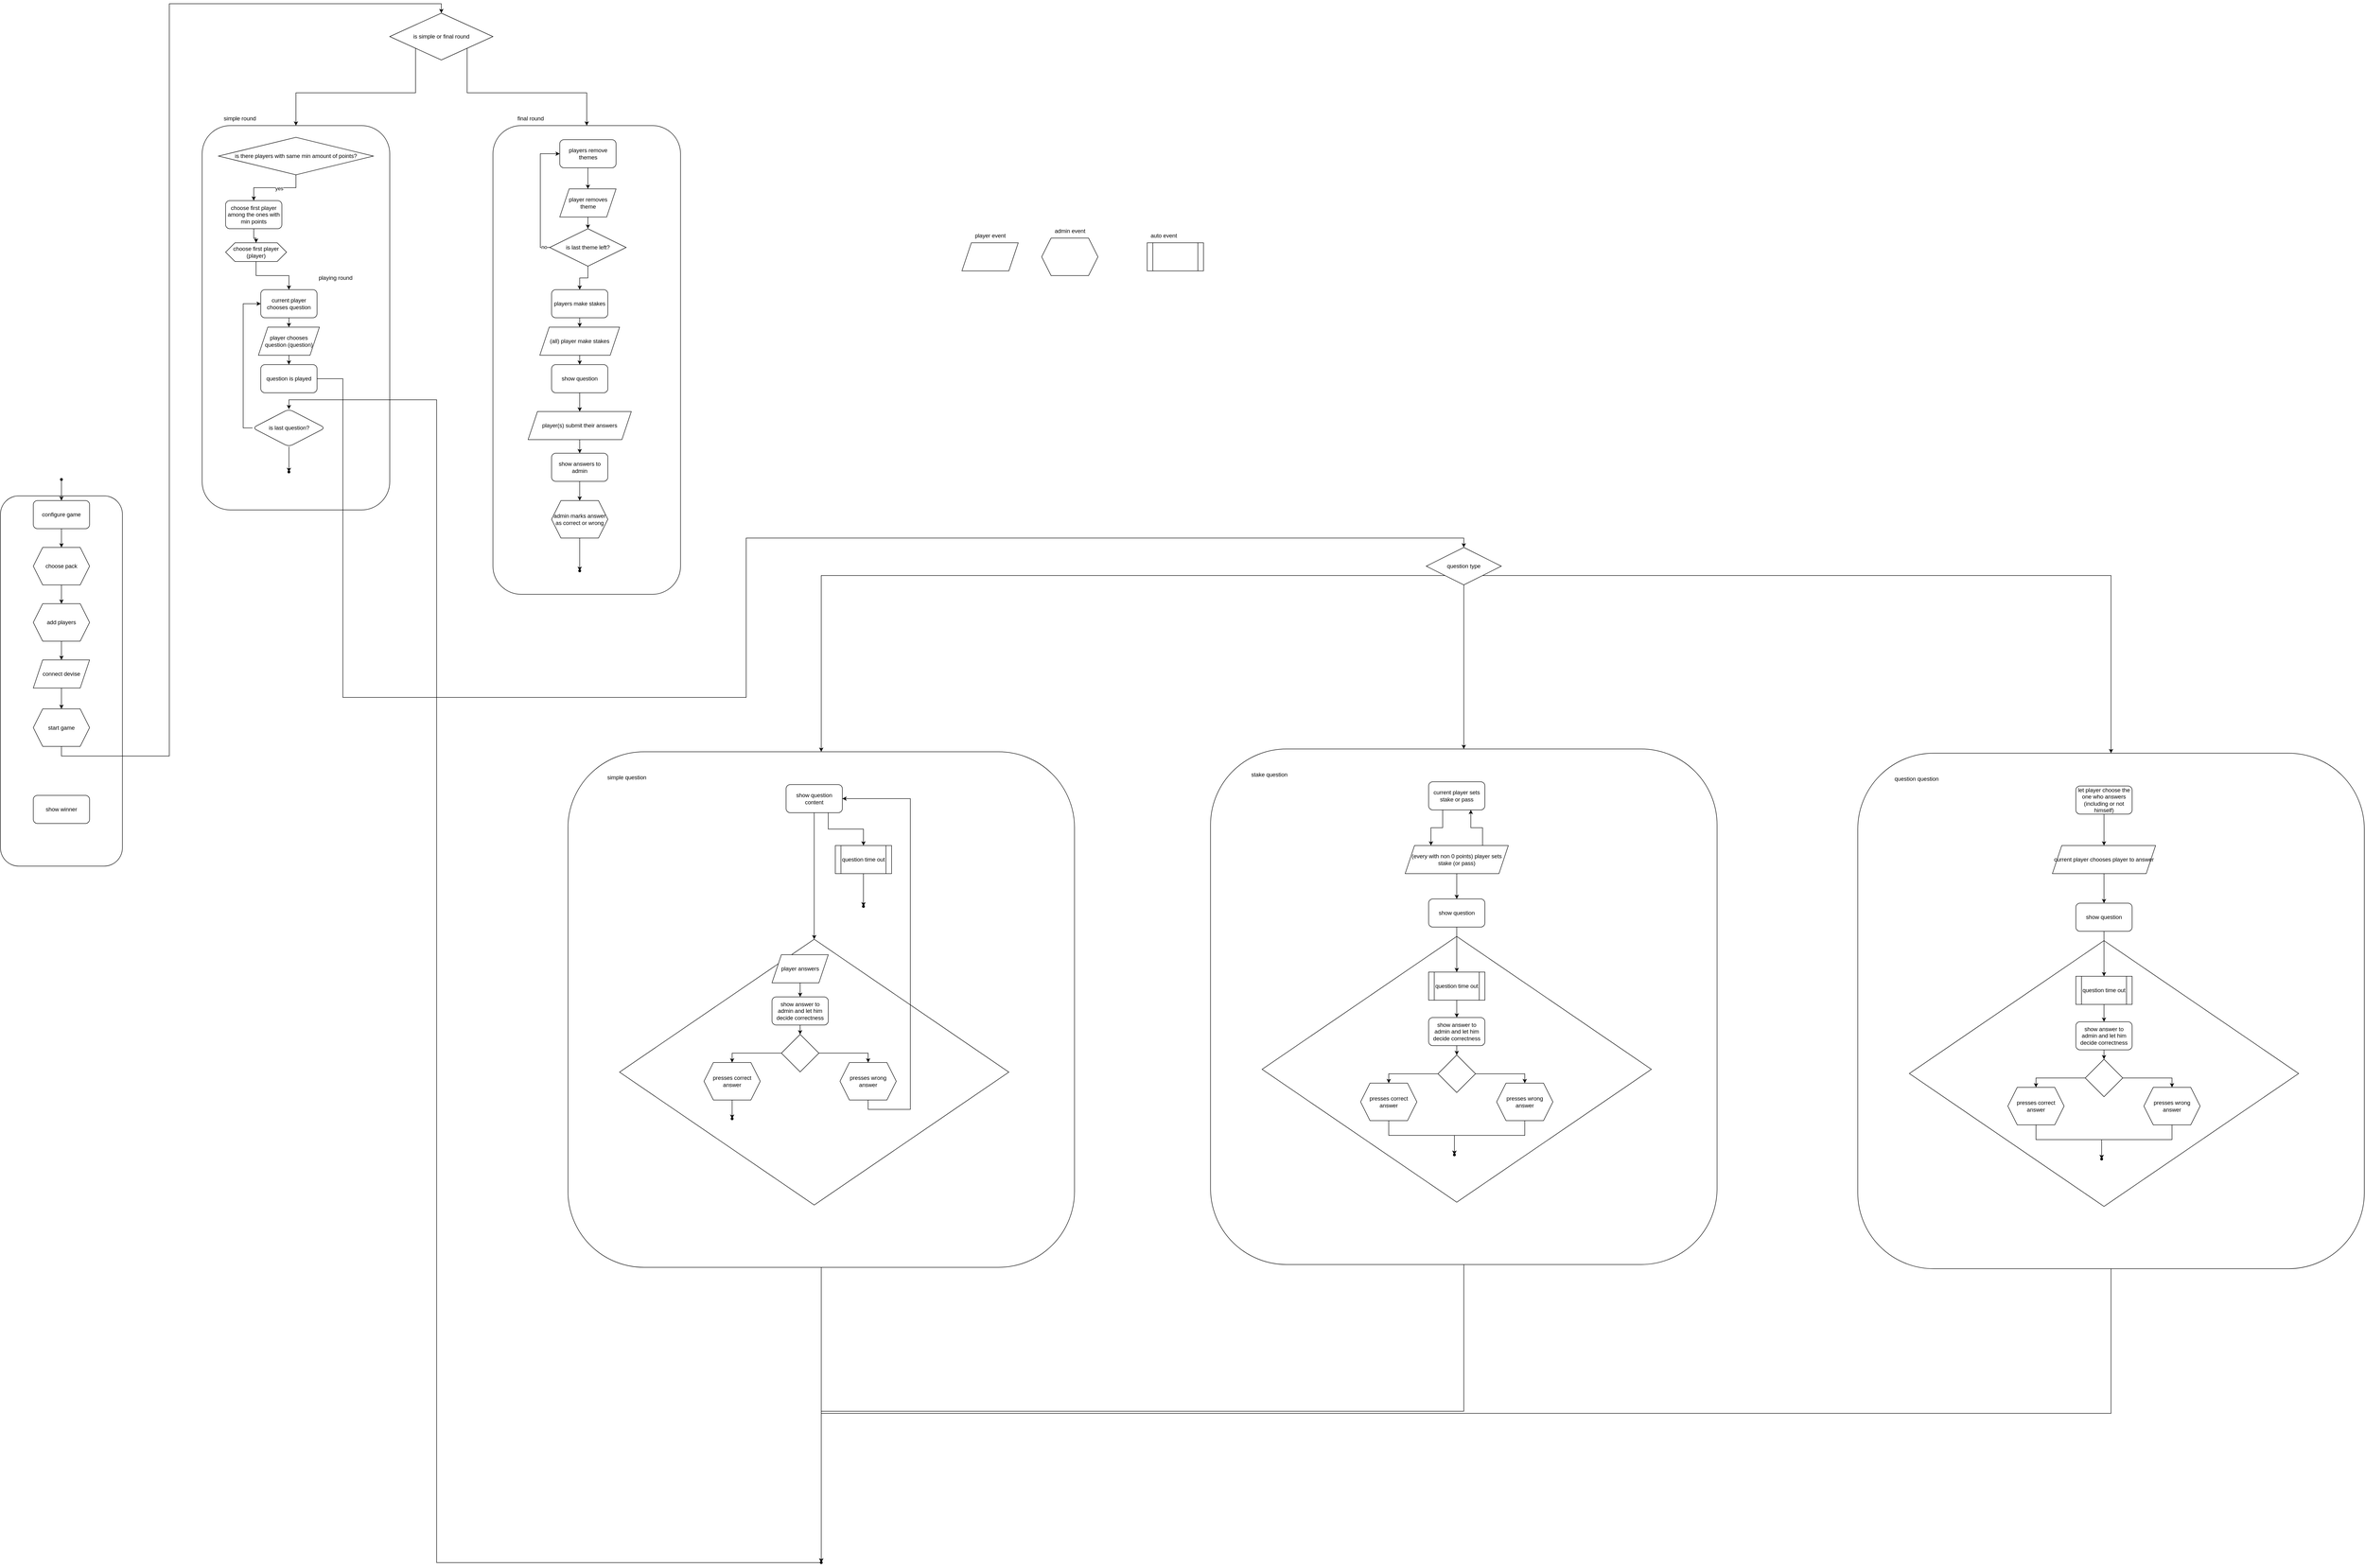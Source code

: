 <mxfile version="24.7.1" type="device">
  <diagram name="Page-1" id="ab8d-WiU6eru4OoNTAOd">
    <mxGraphModel dx="7257" dy="5254" grid="1" gridSize="10" guides="1" tooltips="1" connect="1" arrows="1" fold="1" page="1" pageScale="1" pageWidth="827" pageHeight="1169" math="0" shadow="0">
      <root>
        <mxCell id="0" />
        <mxCell id="1" parent="0" />
        <mxCell id="eBi0IiiwcB5EqKBCC25g-3" value="" style="rounded=1;whiteSpace=wrap;html=1;" parent="1" vertex="1">
          <mxGeometry x="110" y="-700" width="400" height="820" as="geometry" />
        </mxCell>
        <mxCell id="48MLGOUjKtrmcHyPgKex-157" value="" style="edgeStyle=orthogonalEdgeStyle;rounded=0;orthogonalLoop=1;jettySize=auto;html=1;" edge="1" parent="1" source="eBi0IiiwcB5EqKBCC25g-1" target="eBi0IiiwcB5EqKBCC25g-52">
          <mxGeometry relative="1" as="geometry" />
        </mxCell>
        <mxCell id="eBi0IiiwcB5EqKBCC25g-1" value="choose first player among the ones with min points" style="rounded=1;whiteSpace=wrap;html=1;" parent="1" vertex="1">
          <mxGeometry x="160" y="-540" width="120" height="60" as="geometry" />
        </mxCell>
        <mxCell id="48MLGOUjKtrmcHyPgKex-129" style="edgeStyle=orthogonalEdgeStyle;rounded=0;orthogonalLoop=1;jettySize=auto;html=1;exitX=0.5;exitY=1;exitDx=0;exitDy=0;entryX=0.5;entryY=0;entryDx=0;entryDy=0;" edge="1" parent="1" source="eBi0IiiwcB5EqKBCC25g-5" target="eBi0IiiwcB5EqKBCC25g-54">
          <mxGeometry relative="1" as="geometry" />
        </mxCell>
        <mxCell id="eBi0IiiwcB5EqKBCC25g-5" value="current player chooses question" style="whiteSpace=wrap;html=1;rounded=1;" parent="1" vertex="1">
          <mxGeometry x="235" y="-350" width="120" height="60" as="geometry" />
        </mxCell>
        <mxCell id="eBi0IiiwcB5EqKBCC25g-7" value="playing round" style="text;html=1;align=center;verticalAlign=middle;resizable=0;points=[];autosize=1;strokeColor=none;fillColor=none;" parent="1" vertex="1">
          <mxGeometry x="344" y="-390" width="100" height="30" as="geometry" />
        </mxCell>
        <mxCell id="48MLGOUjKtrmcHyPgKex-131" style="edgeStyle=orthogonalEdgeStyle;rounded=0;orthogonalLoop=1;jettySize=auto;html=1;exitX=1;exitY=0.5;exitDx=0;exitDy=0;entryX=0.5;entryY=0;entryDx=0;entryDy=0;" edge="1" parent="1" source="eBi0IiiwcB5EqKBCC25g-8" target="48MLGOUjKtrmcHyPgKex-128">
          <mxGeometry relative="1" as="geometry">
            <Array as="points">
              <mxPoint x="410" y="-160" />
              <mxPoint x="410" y="520" />
              <mxPoint x="1270" y="520" />
              <mxPoint x="1270" y="180" />
              <mxPoint x="2800" y="180" />
            </Array>
          </mxGeometry>
        </mxCell>
        <mxCell id="eBi0IiiwcB5EqKBCC25g-8" value="question is played" style="whiteSpace=wrap;html=1;rounded=1;" parent="1" vertex="1">
          <mxGeometry x="235" y="-190" width="120" height="60" as="geometry" />
        </mxCell>
        <mxCell id="eBi0IiiwcB5EqKBCC25g-21" style="edgeStyle=orthogonalEdgeStyle;rounded=0;orthogonalLoop=1;jettySize=auto;html=1;exitX=0;exitY=0.5;exitDx=0;exitDy=0;entryX=0;entryY=0.5;entryDx=0;entryDy=0;" parent="1" source="eBi0IiiwcB5EqKBCC25g-17" target="eBi0IiiwcB5EqKBCC25g-5" edge="1">
          <mxGeometry relative="1" as="geometry" />
        </mxCell>
        <mxCell id="eBi0IiiwcB5EqKBCC25g-23" value="" style="edgeStyle=orthogonalEdgeStyle;rounded=0;orthogonalLoop=1;jettySize=auto;html=1;" parent="1" source="eBi0IiiwcB5EqKBCC25g-17" target="eBi0IiiwcB5EqKBCC25g-22" edge="1">
          <mxGeometry relative="1" as="geometry" />
        </mxCell>
        <mxCell id="eBi0IiiwcB5EqKBCC25g-17" value="is last question?" style="rhombus;whiteSpace=wrap;html=1;rounded=1;" parent="1" vertex="1">
          <mxGeometry x="217.5" y="-95" width="155" height="80" as="geometry" />
        </mxCell>
        <mxCell id="eBi0IiiwcB5EqKBCC25g-22" value="" style="shape=waypoint;sketch=0;size=6;pointerEvents=1;points=[];fillColor=default;resizable=0;rotatable=0;perimeter=centerPerimeter;snapToPoint=1;rounded=1;" parent="1" vertex="1">
          <mxGeometry x="285" y="29" width="20" height="20" as="geometry" />
        </mxCell>
        <mxCell id="eBi0IiiwcB5EqKBCC25g-48" value="" style="shape=parallelogram;perimeter=parallelogramPerimeter;whiteSpace=wrap;html=1;fixedSize=1;" parent="1" vertex="1">
          <mxGeometry x="1730" y="-450" width="120" height="60" as="geometry" />
        </mxCell>
        <mxCell id="eBi0IiiwcB5EqKBCC25g-49" value="" style="shape=hexagon;perimeter=hexagonPerimeter2;whiteSpace=wrap;html=1;fixedSize=1;" parent="1" vertex="1">
          <mxGeometry x="1900" y="-460" width="120" height="80" as="geometry" />
        </mxCell>
        <mxCell id="eBi0IiiwcB5EqKBCC25g-50" value="player event" style="text;html=1;align=center;verticalAlign=middle;resizable=0;points=[];autosize=1;strokeColor=none;fillColor=none;" parent="1" vertex="1">
          <mxGeometry x="1745" y="-480" width="90" height="30" as="geometry" />
        </mxCell>
        <mxCell id="eBi0IiiwcB5EqKBCC25g-51" value="admin event" style="text;html=1;align=center;verticalAlign=middle;resizable=0;points=[];autosize=1;strokeColor=none;fillColor=none;" parent="1" vertex="1">
          <mxGeometry x="1915" y="-490" width="90" height="30" as="geometry" />
        </mxCell>
        <mxCell id="48MLGOUjKtrmcHyPgKex-158" value="" style="edgeStyle=orthogonalEdgeStyle;rounded=0;orthogonalLoop=1;jettySize=auto;html=1;entryX=0.5;entryY=0;entryDx=0;entryDy=0;" edge="1" parent="1" source="eBi0IiiwcB5EqKBCC25g-52" target="eBi0IiiwcB5EqKBCC25g-5">
          <mxGeometry relative="1" as="geometry" />
        </mxCell>
        <mxCell id="eBi0IiiwcB5EqKBCC25g-52" value="choose first player (player)" style="shape=hexagon;perimeter=hexagonPerimeter2;whiteSpace=wrap;html=1;fixedSize=1;" parent="1" vertex="1">
          <mxGeometry x="160" y="-450" width="130" height="40" as="geometry" />
        </mxCell>
        <mxCell id="48MLGOUjKtrmcHyPgKex-130" style="edgeStyle=orthogonalEdgeStyle;rounded=0;orthogonalLoop=1;jettySize=auto;html=1;exitX=0.5;exitY=1;exitDx=0;exitDy=0;entryX=0.5;entryY=0;entryDx=0;entryDy=0;" edge="1" parent="1" source="eBi0IiiwcB5EqKBCC25g-54" target="eBi0IiiwcB5EqKBCC25g-8">
          <mxGeometry relative="1" as="geometry" />
        </mxCell>
        <mxCell id="eBi0IiiwcB5EqKBCC25g-54" value="player chooses question (question)" style="shape=parallelogram;perimeter=parallelogramPerimeter;whiteSpace=wrap;html=1;fixedSize=1;" parent="1" vertex="1">
          <mxGeometry x="230" y="-270" width="130" height="60" as="geometry" />
        </mxCell>
        <mxCell id="48MLGOUjKtrmcHyPgKex-136" value="" style="edgeStyle=orthogonalEdgeStyle;rounded=0;orthogonalLoop=1;jettySize=auto;html=1;" edge="1" parent="1" source="48MLGOUjKtrmcHyPgKex-10" target="48MLGOUjKtrmcHyPgKex-135">
          <mxGeometry relative="1" as="geometry" />
        </mxCell>
        <mxCell id="48MLGOUjKtrmcHyPgKex-10" value="" style="rounded=1;whiteSpace=wrap;html=1;" vertex="1" parent="1">
          <mxGeometry x="890" y="636" width="1080" height="1100" as="geometry" />
        </mxCell>
        <mxCell id="48MLGOUjKtrmcHyPgKex-11" value="simple question" style="text;html=1;align=center;verticalAlign=middle;resizable=0;points=[];autosize=1;strokeColor=none;fillColor=none;" vertex="1" parent="1">
          <mxGeometry x="960" y="676" width="110" height="30" as="geometry" />
        </mxCell>
        <mxCell id="48MLGOUjKtrmcHyPgKex-16" value="" style="edgeStyle=orthogonalEdgeStyle;rounded=0;orthogonalLoop=1;jettySize=auto;html=1;" edge="1" parent="1" source="48MLGOUjKtrmcHyPgKex-17" target="48MLGOUjKtrmcHyPgKex-21">
          <mxGeometry relative="1" as="geometry" />
        </mxCell>
        <mxCell id="48MLGOUjKtrmcHyPgKex-37" style="edgeStyle=orthogonalEdgeStyle;rounded=0;orthogonalLoop=1;jettySize=auto;html=1;exitX=0.75;exitY=1;exitDx=0;exitDy=0;entryX=0.5;entryY=0;entryDx=0;entryDy=0;" edge="1" parent="1" source="48MLGOUjKtrmcHyPgKex-17" target="48MLGOUjKtrmcHyPgKex-36">
          <mxGeometry relative="1" as="geometry" />
        </mxCell>
        <mxCell id="48MLGOUjKtrmcHyPgKex-17" value="show question content" style="rounded=1;whiteSpace=wrap;html=1;" vertex="1" parent="1">
          <mxGeometry x="1355" y="706" width="120" height="60" as="geometry" />
        </mxCell>
        <mxCell id="48MLGOUjKtrmcHyPgKex-21" value="" style="rhombus;whiteSpace=wrap;html=1;" vertex="1" parent="1">
          <mxGeometry x="1000" y="1036" width="830" height="567" as="geometry" />
        </mxCell>
        <mxCell id="48MLGOUjKtrmcHyPgKex-22" value="" style="edgeStyle=orthogonalEdgeStyle;rounded=0;orthogonalLoop=1;jettySize=auto;html=1;" edge="1" parent="1" source="48MLGOUjKtrmcHyPgKex-23" target="48MLGOUjKtrmcHyPgKex-25">
          <mxGeometry relative="1" as="geometry" />
        </mxCell>
        <mxCell id="48MLGOUjKtrmcHyPgKex-23" value="player answers" style="shape=parallelogram;perimeter=parallelogramPerimeter;whiteSpace=wrap;html=1;fixedSize=1;" vertex="1" parent="1">
          <mxGeometry x="1325" y="1069" width="120" height="60" as="geometry" />
        </mxCell>
        <mxCell id="48MLGOUjKtrmcHyPgKex-24" style="edgeStyle=orthogonalEdgeStyle;rounded=0;orthogonalLoop=1;jettySize=auto;html=1;exitX=0.5;exitY=1;exitDx=0;exitDy=0;entryX=0.5;entryY=0;entryDx=0;entryDy=0;" edge="1" parent="1" source="48MLGOUjKtrmcHyPgKex-25" target="48MLGOUjKtrmcHyPgKex-30">
          <mxGeometry relative="1" as="geometry" />
        </mxCell>
        <mxCell id="48MLGOUjKtrmcHyPgKex-25" value="show answer to admin and let him decide correctness" style="rounded=1;whiteSpace=wrap;html=1;" vertex="1" parent="1">
          <mxGeometry x="1325" y="1159" width="120" height="60" as="geometry" />
        </mxCell>
        <mxCell id="48MLGOUjKtrmcHyPgKex-26" value="" style="edgeStyle=orthogonalEdgeStyle;rounded=0;orthogonalLoop=1;jettySize=auto;html=1;" edge="1" parent="1" source="48MLGOUjKtrmcHyPgKex-27" target="48MLGOUjKtrmcHyPgKex-33">
          <mxGeometry relative="1" as="geometry" />
        </mxCell>
        <mxCell id="48MLGOUjKtrmcHyPgKex-27" value="presses correct answer" style="shape=hexagon;perimeter=hexagonPerimeter2;whiteSpace=wrap;html=1;fixedSize=1;" vertex="1" parent="1">
          <mxGeometry x="1180" y="1299" width="120" height="80" as="geometry" />
        </mxCell>
        <mxCell id="48MLGOUjKtrmcHyPgKex-28" style="edgeStyle=orthogonalEdgeStyle;rounded=0;orthogonalLoop=1;jettySize=auto;html=1;exitX=0;exitY=0.5;exitDx=0;exitDy=0;entryX=0.5;entryY=0;entryDx=0;entryDy=0;" edge="1" parent="1" source="48MLGOUjKtrmcHyPgKex-30" target="48MLGOUjKtrmcHyPgKex-27">
          <mxGeometry relative="1" as="geometry" />
        </mxCell>
        <mxCell id="48MLGOUjKtrmcHyPgKex-29" style="edgeStyle=orthogonalEdgeStyle;rounded=0;orthogonalLoop=1;jettySize=auto;html=1;exitX=1;exitY=0.5;exitDx=0;exitDy=0;entryX=0.5;entryY=0;entryDx=0;entryDy=0;" edge="1" parent="1" source="48MLGOUjKtrmcHyPgKex-30" target="48MLGOUjKtrmcHyPgKex-32">
          <mxGeometry relative="1" as="geometry" />
        </mxCell>
        <mxCell id="48MLGOUjKtrmcHyPgKex-30" value="" style="rhombus;whiteSpace=wrap;html=1;" vertex="1" parent="1">
          <mxGeometry x="1345" y="1239" width="80" height="80" as="geometry" />
        </mxCell>
        <mxCell id="48MLGOUjKtrmcHyPgKex-31" style="edgeStyle=orthogonalEdgeStyle;rounded=0;orthogonalLoop=1;jettySize=auto;html=1;exitX=0.5;exitY=1;exitDx=0;exitDy=0;entryX=1;entryY=0.5;entryDx=0;entryDy=0;" edge="1" parent="1" source="48MLGOUjKtrmcHyPgKex-32" target="48MLGOUjKtrmcHyPgKex-17">
          <mxGeometry relative="1" as="geometry">
            <Array as="points">
              <mxPoint x="1530" y="1399" />
              <mxPoint x="1620" y="1399" />
              <mxPoint x="1620" y="736" />
            </Array>
          </mxGeometry>
        </mxCell>
        <mxCell id="48MLGOUjKtrmcHyPgKex-32" value="presses wrong answer" style="shape=hexagon;perimeter=hexagonPerimeter2;whiteSpace=wrap;html=1;fixedSize=1;" vertex="1" parent="1">
          <mxGeometry x="1470" y="1299" width="120" height="80" as="geometry" />
        </mxCell>
        <mxCell id="48MLGOUjKtrmcHyPgKex-33" value="" style="shape=waypoint;sketch=0;size=6;pointerEvents=1;points=[];fillColor=default;resizable=0;rotatable=0;perimeter=centerPerimeter;snapToPoint=1;" vertex="1" parent="1">
          <mxGeometry x="1230" y="1409" width="20" height="20" as="geometry" />
        </mxCell>
        <mxCell id="48MLGOUjKtrmcHyPgKex-34" value="" style="shape=process;whiteSpace=wrap;html=1;backgroundOutline=1;" vertex="1" parent="1">
          <mxGeometry x="2125" y="-450" width="120" height="60" as="geometry" />
        </mxCell>
        <mxCell id="48MLGOUjKtrmcHyPgKex-35" value="auto event" style="text;html=1;align=center;verticalAlign=middle;resizable=0;points=[];autosize=1;strokeColor=none;fillColor=none;" vertex="1" parent="1">
          <mxGeometry x="2120" y="-480" width="80" height="30" as="geometry" />
        </mxCell>
        <mxCell id="48MLGOUjKtrmcHyPgKex-41" value="" style="edgeStyle=orthogonalEdgeStyle;rounded=0;orthogonalLoop=1;jettySize=auto;html=1;" edge="1" parent="1" source="48MLGOUjKtrmcHyPgKex-36" target="48MLGOUjKtrmcHyPgKex-40">
          <mxGeometry relative="1" as="geometry" />
        </mxCell>
        <mxCell id="48MLGOUjKtrmcHyPgKex-36" value="question time out" style="shape=process;whiteSpace=wrap;html=1;backgroundOutline=1;" vertex="1" parent="1">
          <mxGeometry x="1460" y="836" width="120" height="60" as="geometry" />
        </mxCell>
        <mxCell id="48MLGOUjKtrmcHyPgKex-40" value="" style="shape=waypoint;sketch=0;size=6;pointerEvents=1;points=[];fillColor=default;resizable=0;rotatable=0;perimeter=centerPerimeter;snapToPoint=1;" vertex="1" parent="1">
          <mxGeometry x="1510" y="956" width="20" height="20" as="geometry" />
        </mxCell>
        <mxCell id="48MLGOUjKtrmcHyPgKex-137" style="edgeStyle=orthogonalEdgeStyle;rounded=0;orthogonalLoop=1;jettySize=auto;html=1;exitX=0.5;exitY=1;exitDx=0;exitDy=0;" edge="1" parent="1" source="48MLGOUjKtrmcHyPgKex-42" target="48MLGOUjKtrmcHyPgKex-135">
          <mxGeometry relative="1" as="geometry" />
        </mxCell>
        <mxCell id="48MLGOUjKtrmcHyPgKex-42" value="" style="rounded=1;whiteSpace=wrap;html=1;" vertex="1" parent="1">
          <mxGeometry x="2260" y="630" width="1080" height="1100" as="geometry" />
        </mxCell>
        <mxCell id="48MLGOUjKtrmcHyPgKex-43" value="stake question" style="text;html=1;align=center;verticalAlign=middle;resizable=0;points=[];autosize=1;strokeColor=none;fillColor=none;" vertex="1" parent="1">
          <mxGeometry x="2335" y="670" width="100" height="30" as="geometry" />
        </mxCell>
        <mxCell id="48MLGOUjKtrmcHyPgKex-124" style="edgeStyle=orthogonalEdgeStyle;rounded=0;orthogonalLoop=1;jettySize=auto;html=1;exitX=0.25;exitY=1;exitDx=0;exitDy=0;entryX=0.25;entryY=0;entryDx=0;entryDy=0;" edge="1" parent="1" source="48MLGOUjKtrmcHyPgKex-46" target="48MLGOUjKtrmcHyPgKex-63">
          <mxGeometry relative="1" as="geometry" />
        </mxCell>
        <mxCell id="48MLGOUjKtrmcHyPgKex-46" value="current player sets stake or pass" style="rounded=1;whiteSpace=wrap;html=1;" vertex="1" parent="1">
          <mxGeometry x="2725" y="700" width="120" height="60" as="geometry" />
        </mxCell>
        <mxCell id="48MLGOUjKtrmcHyPgKex-47" value="" style="rhombus;whiteSpace=wrap;html=1;" vertex="1" parent="1">
          <mxGeometry x="2370" y="1030" width="830" height="567" as="geometry" />
        </mxCell>
        <mxCell id="48MLGOUjKtrmcHyPgKex-48" value="" style="edgeStyle=orthogonalEdgeStyle;rounded=0;orthogonalLoop=1;jettySize=auto;html=1;exitX=0.5;exitY=1;exitDx=0;exitDy=0;" edge="1" parent="1" source="48MLGOUjKtrmcHyPgKex-67" target="48MLGOUjKtrmcHyPgKex-51">
          <mxGeometry relative="1" as="geometry">
            <mxPoint x="2785.0" y="1173" as="sourcePoint" />
          </mxGeometry>
        </mxCell>
        <mxCell id="48MLGOUjKtrmcHyPgKex-50" style="edgeStyle=orthogonalEdgeStyle;rounded=0;orthogonalLoop=1;jettySize=auto;html=1;exitX=0.5;exitY=1;exitDx=0;exitDy=0;entryX=0.5;entryY=0;entryDx=0;entryDy=0;" edge="1" parent="1" source="48MLGOUjKtrmcHyPgKex-51" target="48MLGOUjKtrmcHyPgKex-56">
          <mxGeometry relative="1" as="geometry" />
        </mxCell>
        <mxCell id="48MLGOUjKtrmcHyPgKex-51" value="show answer to admin and let him decide correctness" style="rounded=1;whiteSpace=wrap;html=1;" vertex="1" parent="1">
          <mxGeometry x="2725" y="1203" width="120" height="60" as="geometry" />
        </mxCell>
        <mxCell id="48MLGOUjKtrmcHyPgKex-69" style="edgeStyle=orthogonalEdgeStyle;rounded=0;orthogonalLoop=1;jettySize=auto;html=1;exitX=0.5;exitY=1;exitDx=0;exitDy=0;" edge="1" parent="1" source="48MLGOUjKtrmcHyPgKex-53" target="48MLGOUjKtrmcHyPgKex-59">
          <mxGeometry relative="1" as="geometry" />
        </mxCell>
        <mxCell id="48MLGOUjKtrmcHyPgKex-53" value="presses correct answer" style="shape=hexagon;perimeter=hexagonPerimeter2;whiteSpace=wrap;html=1;fixedSize=1;" vertex="1" parent="1">
          <mxGeometry x="2580" y="1343" width="120" height="80" as="geometry" />
        </mxCell>
        <mxCell id="48MLGOUjKtrmcHyPgKex-54" style="edgeStyle=orthogonalEdgeStyle;rounded=0;orthogonalLoop=1;jettySize=auto;html=1;exitX=0;exitY=0.5;exitDx=0;exitDy=0;entryX=0.5;entryY=0;entryDx=0;entryDy=0;" edge="1" parent="1" source="48MLGOUjKtrmcHyPgKex-56" target="48MLGOUjKtrmcHyPgKex-53">
          <mxGeometry relative="1" as="geometry" />
        </mxCell>
        <mxCell id="48MLGOUjKtrmcHyPgKex-55" style="edgeStyle=orthogonalEdgeStyle;rounded=0;orthogonalLoop=1;jettySize=auto;html=1;exitX=1;exitY=0.5;exitDx=0;exitDy=0;entryX=0.5;entryY=0;entryDx=0;entryDy=0;" edge="1" parent="1" source="48MLGOUjKtrmcHyPgKex-56" target="48MLGOUjKtrmcHyPgKex-58">
          <mxGeometry relative="1" as="geometry" />
        </mxCell>
        <mxCell id="48MLGOUjKtrmcHyPgKex-56" value="" style="rhombus;whiteSpace=wrap;html=1;" vertex="1" parent="1">
          <mxGeometry x="2745" y="1283" width="80" height="80" as="geometry" />
        </mxCell>
        <mxCell id="48MLGOUjKtrmcHyPgKex-58" value="presses wrong answer" style="shape=hexagon;perimeter=hexagonPerimeter2;whiteSpace=wrap;html=1;fixedSize=1;" vertex="1" parent="1">
          <mxGeometry x="2870" y="1343" width="120" height="80" as="geometry" />
        </mxCell>
        <mxCell id="48MLGOUjKtrmcHyPgKex-59" value="" style="shape=waypoint;sketch=0;size=6;pointerEvents=1;points=[];fillColor=default;resizable=0;rotatable=0;perimeter=centerPerimeter;snapToPoint=1;" vertex="1" parent="1">
          <mxGeometry x="2770" y="1486" width="20" height="20" as="geometry" />
        </mxCell>
        <mxCell id="48MLGOUjKtrmcHyPgKex-123" style="edgeStyle=orthogonalEdgeStyle;rounded=0;orthogonalLoop=1;jettySize=auto;html=1;exitX=0.5;exitY=1;exitDx=0;exitDy=0;entryX=0.5;entryY=0;entryDx=0;entryDy=0;" edge="1" parent="1" source="48MLGOUjKtrmcHyPgKex-63" target="48MLGOUjKtrmcHyPgKex-65">
          <mxGeometry relative="1" as="geometry" />
        </mxCell>
        <mxCell id="48MLGOUjKtrmcHyPgKex-125" style="edgeStyle=orthogonalEdgeStyle;rounded=0;orthogonalLoop=1;jettySize=auto;html=1;exitX=0.75;exitY=0;exitDx=0;exitDy=0;entryX=0.75;entryY=1;entryDx=0;entryDy=0;" edge="1" parent="1" source="48MLGOUjKtrmcHyPgKex-63" target="48MLGOUjKtrmcHyPgKex-46">
          <mxGeometry relative="1" as="geometry" />
        </mxCell>
        <mxCell id="48MLGOUjKtrmcHyPgKex-63" value="(every with non 0 points) player sets stake (or pass)" style="shape=parallelogram;perimeter=parallelogramPerimeter;whiteSpace=wrap;html=1;fixedSize=1;" vertex="1" parent="1">
          <mxGeometry x="2675" y="836" width="220" height="60" as="geometry" />
        </mxCell>
        <mxCell id="48MLGOUjKtrmcHyPgKex-68" style="edgeStyle=orthogonalEdgeStyle;rounded=0;orthogonalLoop=1;jettySize=auto;html=1;exitX=0.5;exitY=1;exitDx=0;exitDy=0;entryX=0.5;entryY=0;entryDx=0;entryDy=0;" edge="1" parent="1" source="48MLGOUjKtrmcHyPgKex-65" target="48MLGOUjKtrmcHyPgKex-67">
          <mxGeometry relative="1" as="geometry" />
        </mxCell>
        <mxCell id="48MLGOUjKtrmcHyPgKex-65" value="show question" style="rounded=1;whiteSpace=wrap;html=1;" vertex="1" parent="1">
          <mxGeometry x="2725" y="950" width="120" height="60" as="geometry" />
        </mxCell>
        <mxCell id="48MLGOUjKtrmcHyPgKex-67" value="question time out" style="shape=process;whiteSpace=wrap;html=1;backgroundOutline=1;" vertex="1" parent="1">
          <mxGeometry x="2725" y="1106" width="120" height="60" as="geometry" />
        </mxCell>
        <mxCell id="48MLGOUjKtrmcHyPgKex-70" style="edgeStyle=orthogonalEdgeStyle;rounded=0;orthogonalLoop=1;jettySize=auto;html=1;exitX=0.5;exitY=1;exitDx=0;exitDy=0;entryX=1.013;entryY=0.109;entryDx=0;entryDy=0;entryPerimeter=0;" edge="1" parent="1" source="48MLGOUjKtrmcHyPgKex-58" target="48MLGOUjKtrmcHyPgKex-59">
          <mxGeometry relative="1" as="geometry" />
        </mxCell>
        <mxCell id="48MLGOUjKtrmcHyPgKex-138" style="edgeStyle=orthogonalEdgeStyle;rounded=0;orthogonalLoop=1;jettySize=auto;html=1;exitX=0.5;exitY=1;exitDx=0;exitDy=0;" edge="1" parent="1" source="48MLGOUjKtrmcHyPgKex-97" target="48MLGOUjKtrmcHyPgKex-135">
          <mxGeometry relative="1" as="geometry">
            <mxPoint x="1510" y="2370" as="targetPoint" />
          </mxGeometry>
        </mxCell>
        <mxCell id="48MLGOUjKtrmcHyPgKex-97" value="" style="rounded=1;whiteSpace=wrap;html=1;" vertex="1" parent="1">
          <mxGeometry x="3640" y="639" width="1080" height="1100" as="geometry" />
        </mxCell>
        <mxCell id="48MLGOUjKtrmcHyPgKex-98" value="question question" style="text;html=1;align=center;verticalAlign=middle;resizable=0;points=[];autosize=1;strokeColor=none;fillColor=none;" vertex="1" parent="1">
          <mxGeometry x="3705" y="679" width="120" height="30" as="geometry" />
        </mxCell>
        <mxCell id="48MLGOUjKtrmcHyPgKex-126" value="" style="edgeStyle=orthogonalEdgeStyle;rounded=0;orthogonalLoop=1;jettySize=auto;html=1;" edge="1" parent="1" source="48MLGOUjKtrmcHyPgKex-101" target="48MLGOUjKtrmcHyPgKex-117">
          <mxGeometry relative="1" as="geometry" />
        </mxCell>
        <mxCell id="48MLGOUjKtrmcHyPgKex-101" value="let player choose the one who answers (including or not himself)" style="rounded=1;whiteSpace=wrap;html=1;" vertex="1" parent="1">
          <mxGeometry x="4105" y="709" width="120" height="60" as="geometry" />
        </mxCell>
        <mxCell id="48MLGOUjKtrmcHyPgKex-102" value="" style="rhombus;whiteSpace=wrap;html=1;" vertex="1" parent="1">
          <mxGeometry x="3750" y="1039" width="830" height="567" as="geometry" />
        </mxCell>
        <mxCell id="48MLGOUjKtrmcHyPgKex-103" value="" style="edgeStyle=orthogonalEdgeStyle;rounded=0;orthogonalLoop=1;jettySize=auto;html=1;exitX=0.5;exitY=1;exitDx=0;exitDy=0;" edge="1" parent="1" source="48MLGOUjKtrmcHyPgKex-121" target="48MLGOUjKtrmcHyPgKex-105">
          <mxGeometry relative="1" as="geometry">
            <mxPoint x="4165.0" y="1182" as="sourcePoint" />
          </mxGeometry>
        </mxCell>
        <mxCell id="48MLGOUjKtrmcHyPgKex-104" style="edgeStyle=orthogonalEdgeStyle;rounded=0;orthogonalLoop=1;jettySize=auto;html=1;exitX=0.5;exitY=1;exitDx=0;exitDy=0;entryX=0.5;entryY=0;entryDx=0;entryDy=0;" edge="1" parent="1" source="48MLGOUjKtrmcHyPgKex-105" target="48MLGOUjKtrmcHyPgKex-110">
          <mxGeometry relative="1" as="geometry" />
        </mxCell>
        <mxCell id="48MLGOUjKtrmcHyPgKex-105" value="show answer to admin and let him decide correctness" style="rounded=1;whiteSpace=wrap;html=1;" vertex="1" parent="1">
          <mxGeometry x="4105" y="1212" width="120" height="60" as="geometry" />
        </mxCell>
        <mxCell id="48MLGOUjKtrmcHyPgKex-106" style="edgeStyle=orthogonalEdgeStyle;rounded=0;orthogonalLoop=1;jettySize=auto;html=1;exitX=0.5;exitY=1;exitDx=0;exitDy=0;" edge="1" parent="1" source="48MLGOUjKtrmcHyPgKex-107" target="48MLGOUjKtrmcHyPgKex-112">
          <mxGeometry relative="1" as="geometry" />
        </mxCell>
        <mxCell id="48MLGOUjKtrmcHyPgKex-107" value="presses correct answer" style="shape=hexagon;perimeter=hexagonPerimeter2;whiteSpace=wrap;html=1;fixedSize=1;" vertex="1" parent="1">
          <mxGeometry x="3960" y="1352" width="120" height="80" as="geometry" />
        </mxCell>
        <mxCell id="48MLGOUjKtrmcHyPgKex-108" style="edgeStyle=orthogonalEdgeStyle;rounded=0;orthogonalLoop=1;jettySize=auto;html=1;exitX=0;exitY=0.5;exitDx=0;exitDy=0;entryX=0.5;entryY=0;entryDx=0;entryDy=0;" edge="1" parent="1" source="48MLGOUjKtrmcHyPgKex-110" target="48MLGOUjKtrmcHyPgKex-107">
          <mxGeometry relative="1" as="geometry" />
        </mxCell>
        <mxCell id="48MLGOUjKtrmcHyPgKex-109" style="edgeStyle=orthogonalEdgeStyle;rounded=0;orthogonalLoop=1;jettySize=auto;html=1;exitX=1;exitY=0.5;exitDx=0;exitDy=0;entryX=0.5;entryY=0;entryDx=0;entryDy=0;" edge="1" parent="1" source="48MLGOUjKtrmcHyPgKex-110" target="48MLGOUjKtrmcHyPgKex-111">
          <mxGeometry relative="1" as="geometry" />
        </mxCell>
        <mxCell id="48MLGOUjKtrmcHyPgKex-110" value="" style="rhombus;whiteSpace=wrap;html=1;" vertex="1" parent="1">
          <mxGeometry x="4125" y="1292" width="80" height="80" as="geometry" />
        </mxCell>
        <mxCell id="48MLGOUjKtrmcHyPgKex-111" value="presses wrong answer" style="shape=hexagon;perimeter=hexagonPerimeter2;whiteSpace=wrap;html=1;fixedSize=1;" vertex="1" parent="1">
          <mxGeometry x="4250" y="1352" width="120" height="80" as="geometry" />
        </mxCell>
        <mxCell id="48MLGOUjKtrmcHyPgKex-112" value="" style="shape=waypoint;sketch=0;size=6;pointerEvents=1;points=[];fillColor=default;resizable=0;rotatable=0;perimeter=centerPerimeter;snapToPoint=1;" vertex="1" parent="1">
          <mxGeometry x="4150" y="1495" width="20" height="20" as="geometry" />
        </mxCell>
        <mxCell id="48MLGOUjKtrmcHyPgKex-127" value="" style="edgeStyle=orthogonalEdgeStyle;rounded=0;orthogonalLoop=1;jettySize=auto;html=1;" edge="1" parent="1" source="48MLGOUjKtrmcHyPgKex-117" target="48MLGOUjKtrmcHyPgKex-120">
          <mxGeometry relative="1" as="geometry" />
        </mxCell>
        <mxCell id="48MLGOUjKtrmcHyPgKex-117" value="current player chooses player to answer" style="shape=parallelogram;perimeter=parallelogramPerimeter;whiteSpace=wrap;html=1;fixedSize=1;" vertex="1" parent="1">
          <mxGeometry x="4055" y="836" width="220" height="60" as="geometry" />
        </mxCell>
        <mxCell id="48MLGOUjKtrmcHyPgKex-119" style="edgeStyle=orthogonalEdgeStyle;rounded=0;orthogonalLoop=1;jettySize=auto;html=1;exitX=0.5;exitY=1;exitDx=0;exitDy=0;entryX=0.5;entryY=0;entryDx=0;entryDy=0;" edge="1" parent="1" source="48MLGOUjKtrmcHyPgKex-120" target="48MLGOUjKtrmcHyPgKex-121">
          <mxGeometry relative="1" as="geometry" />
        </mxCell>
        <mxCell id="48MLGOUjKtrmcHyPgKex-120" value="show question" style="rounded=1;whiteSpace=wrap;html=1;" vertex="1" parent="1">
          <mxGeometry x="4105" y="959" width="120" height="60" as="geometry" />
        </mxCell>
        <mxCell id="48MLGOUjKtrmcHyPgKex-121" value="question time out" style="shape=process;whiteSpace=wrap;html=1;backgroundOutline=1;" vertex="1" parent="1">
          <mxGeometry x="4105" y="1115" width="120" height="60" as="geometry" />
        </mxCell>
        <mxCell id="48MLGOUjKtrmcHyPgKex-122" style="edgeStyle=orthogonalEdgeStyle;rounded=0;orthogonalLoop=1;jettySize=auto;html=1;exitX=0.5;exitY=1;exitDx=0;exitDy=0;entryX=1.013;entryY=0.109;entryDx=0;entryDy=0;entryPerimeter=0;" edge="1" parent="1" source="48MLGOUjKtrmcHyPgKex-111" target="48MLGOUjKtrmcHyPgKex-112">
          <mxGeometry relative="1" as="geometry" />
        </mxCell>
        <mxCell id="48MLGOUjKtrmcHyPgKex-132" style="edgeStyle=orthogonalEdgeStyle;rounded=0;orthogonalLoop=1;jettySize=auto;html=1;exitX=0;exitY=1;exitDx=0;exitDy=0;entryX=0.5;entryY=0;entryDx=0;entryDy=0;" edge="1" parent="1" source="48MLGOUjKtrmcHyPgKex-128" target="48MLGOUjKtrmcHyPgKex-10">
          <mxGeometry relative="1" as="geometry" />
        </mxCell>
        <mxCell id="48MLGOUjKtrmcHyPgKex-133" style="edgeStyle=orthogonalEdgeStyle;rounded=0;orthogonalLoop=1;jettySize=auto;html=1;exitX=0.5;exitY=1;exitDx=0;exitDy=0;entryX=0.5;entryY=0;entryDx=0;entryDy=0;" edge="1" parent="1" source="48MLGOUjKtrmcHyPgKex-128" target="48MLGOUjKtrmcHyPgKex-42">
          <mxGeometry relative="1" as="geometry" />
        </mxCell>
        <mxCell id="48MLGOUjKtrmcHyPgKex-134" style="edgeStyle=orthogonalEdgeStyle;rounded=0;orthogonalLoop=1;jettySize=auto;html=1;exitX=1;exitY=1;exitDx=0;exitDy=0;entryX=0.5;entryY=0;entryDx=0;entryDy=0;" edge="1" parent="1" source="48MLGOUjKtrmcHyPgKex-128" target="48MLGOUjKtrmcHyPgKex-97">
          <mxGeometry relative="1" as="geometry" />
        </mxCell>
        <mxCell id="48MLGOUjKtrmcHyPgKex-128" value="question type" style="rhombus;whiteSpace=wrap;html=1;" vertex="1" parent="1">
          <mxGeometry x="2720" y="200" width="160" height="80" as="geometry" />
        </mxCell>
        <mxCell id="48MLGOUjKtrmcHyPgKex-220" value="" style="edgeStyle=orthogonalEdgeStyle;rounded=0;orthogonalLoop=1;jettySize=auto;html=1;entryX=0.5;entryY=0;entryDx=0;entryDy=0;" edge="1" parent="1" source="48MLGOUjKtrmcHyPgKex-135" target="eBi0IiiwcB5EqKBCC25g-17">
          <mxGeometry relative="1" as="geometry">
            <mxPoint x="290" y="1240" as="targetPoint" />
            <Array as="points">
              <mxPoint x="610" y="2366" />
              <mxPoint x="610" y="-115" />
              <mxPoint x="295" y="-115" />
            </Array>
          </mxGeometry>
        </mxCell>
        <mxCell id="48MLGOUjKtrmcHyPgKex-135" value="" style="shape=waypoint;sketch=0;size=6;pointerEvents=1;points=[];fillColor=default;resizable=0;rotatable=0;perimeter=centerPerimeter;snapToPoint=1;rounded=1;" vertex="1" parent="1">
          <mxGeometry x="1420" y="2356" width="20" height="20" as="geometry" />
        </mxCell>
        <mxCell id="48MLGOUjKtrmcHyPgKex-141" value="" style="rounded=1;whiteSpace=wrap;html=1;" vertex="1" parent="1">
          <mxGeometry x="-320" y="90" width="260" height="790" as="geometry" />
        </mxCell>
        <mxCell id="48MLGOUjKtrmcHyPgKex-146" value="" style="edgeStyle=orthogonalEdgeStyle;rounded=0;orthogonalLoop=1;jettySize=auto;html=1;" edge="1" parent="1" source="48MLGOUjKtrmcHyPgKex-142" target="48MLGOUjKtrmcHyPgKex-145">
          <mxGeometry relative="1" as="geometry" />
        </mxCell>
        <mxCell id="48MLGOUjKtrmcHyPgKex-142" value="configure game" style="rounded=1;whiteSpace=wrap;html=1;" vertex="1" parent="1">
          <mxGeometry x="-250" y="100" width="120" height="60" as="geometry" />
        </mxCell>
        <mxCell id="48MLGOUjKtrmcHyPgKex-144" value="" style="edgeStyle=orthogonalEdgeStyle;rounded=0;orthogonalLoop=1;jettySize=auto;html=1;" edge="1" parent="1" source="48MLGOUjKtrmcHyPgKex-143" target="48MLGOUjKtrmcHyPgKex-142">
          <mxGeometry relative="1" as="geometry" />
        </mxCell>
        <mxCell id="48MLGOUjKtrmcHyPgKex-143" value="" style="shape=waypoint;sketch=0;size=6;pointerEvents=1;points=[];fillColor=default;resizable=0;rotatable=0;perimeter=centerPerimeter;snapToPoint=1;rounded=1;" vertex="1" parent="1">
          <mxGeometry x="-200" y="45" width="20" height="20" as="geometry" />
        </mxCell>
        <mxCell id="48MLGOUjKtrmcHyPgKex-148" value="" style="edgeStyle=orthogonalEdgeStyle;rounded=0;orthogonalLoop=1;jettySize=auto;html=1;" edge="1" parent="1" source="48MLGOUjKtrmcHyPgKex-145" target="48MLGOUjKtrmcHyPgKex-147">
          <mxGeometry relative="1" as="geometry" />
        </mxCell>
        <mxCell id="48MLGOUjKtrmcHyPgKex-145" value="choose pack" style="shape=hexagon;perimeter=hexagonPerimeter2;whiteSpace=wrap;html=1;fixedSize=1;" vertex="1" parent="1">
          <mxGeometry x="-250" y="200" width="120" height="80" as="geometry" />
        </mxCell>
        <mxCell id="48MLGOUjKtrmcHyPgKex-150" value="" style="edgeStyle=orthogonalEdgeStyle;rounded=0;orthogonalLoop=1;jettySize=auto;html=1;" edge="1" parent="1" source="48MLGOUjKtrmcHyPgKex-147" target="48MLGOUjKtrmcHyPgKex-149">
          <mxGeometry relative="1" as="geometry" />
        </mxCell>
        <mxCell id="48MLGOUjKtrmcHyPgKex-147" value="add players" style="shape=hexagon;perimeter=hexagonPerimeter2;whiteSpace=wrap;html=1;fixedSize=1;" vertex="1" parent="1">
          <mxGeometry x="-250" y="320" width="120" height="80" as="geometry" />
        </mxCell>
        <mxCell id="48MLGOUjKtrmcHyPgKex-152" value="" style="edgeStyle=orthogonalEdgeStyle;rounded=0;orthogonalLoop=1;jettySize=auto;html=1;" edge="1" parent="1" source="48MLGOUjKtrmcHyPgKex-149" target="48MLGOUjKtrmcHyPgKex-151">
          <mxGeometry relative="1" as="geometry" />
        </mxCell>
        <mxCell id="48MLGOUjKtrmcHyPgKex-149" value="connect devise" style="shape=parallelogram;perimeter=parallelogramPerimeter;whiteSpace=wrap;html=1;fixedSize=1;" vertex="1" parent="1">
          <mxGeometry x="-250" y="440" width="120" height="60" as="geometry" />
        </mxCell>
        <mxCell id="48MLGOUjKtrmcHyPgKex-153" style="edgeStyle=orthogonalEdgeStyle;rounded=0;orthogonalLoop=1;jettySize=auto;html=1;exitX=0.5;exitY=1;exitDx=0;exitDy=0;entryX=0.5;entryY=0;entryDx=0;entryDy=0;" edge="1" parent="1" source="48MLGOUjKtrmcHyPgKex-151" target="48MLGOUjKtrmcHyPgKex-216">
          <mxGeometry relative="1" as="geometry">
            <mxPoint x="70.0" y="360" as="targetPoint" />
            <Array as="points">
              <mxPoint x="-190" y="645" />
              <mxPoint x="40" y="645" />
              <mxPoint x="40" y="-960" />
              <mxPoint x="620" y="-960" />
            </Array>
          </mxGeometry>
        </mxCell>
        <mxCell id="48MLGOUjKtrmcHyPgKex-151" value="start game" style="shape=hexagon;perimeter=hexagonPerimeter2;whiteSpace=wrap;html=1;fixedSize=1;" vertex="1" parent="1">
          <mxGeometry x="-250" y="544.5" width="120" height="80" as="geometry" />
        </mxCell>
        <mxCell id="48MLGOUjKtrmcHyPgKex-155" style="edgeStyle=orthogonalEdgeStyle;rounded=0;orthogonalLoop=1;jettySize=auto;html=1;exitX=0.5;exitY=1;exitDx=0;exitDy=0;entryX=0.5;entryY=0;entryDx=0;entryDy=0;" edge="1" parent="1" source="48MLGOUjKtrmcHyPgKex-154" target="eBi0IiiwcB5EqKBCC25g-1">
          <mxGeometry relative="1" as="geometry" />
        </mxCell>
        <mxCell id="48MLGOUjKtrmcHyPgKex-156" value="yes" style="edgeLabel;html=1;align=center;verticalAlign=middle;resizable=0;points=[];" vertex="1" connectable="0" parent="48MLGOUjKtrmcHyPgKex-155">
          <mxGeometry x="-0.114" y="1" relative="1" as="geometry">
            <mxPoint as="offset" />
          </mxGeometry>
        </mxCell>
        <mxCell id="48MLGOUjKtrmcHyPgKex-154" value="is there players with same min amount of points?" style="rhombus;whiteSpace=wrap;html=1;" vertex="1" parent="1">
          <mxGeometry x="145" y="-675" width="330" height="80" as="geometry" />
        </mxCell>
        <mxCell id="48MLGOUjKtrmcHyPgKex-159" value="show winner" style="rounded=1;whiteSpace=wrap;html=1;" vertex="1" parent="1">
          <mxGeometry x="-250" y="729" width="120" height="60" as="geometry" />
        </mxCell>
        <mxCell id="48MLGOUjKtrmcHyPgKex-161" value="simple round" style="text;html=1;align=center;verticalAlign=middle;resizable=0;points=[];autosize=1;strokeColor=none;fillColor=none;" vertex="1" parent="1">
          <mxGeometry x="145" y="-730" width="90" height="30" as="geometry" />
        </mxCell>
        <mxCell id="48MLGOUjKtrmcHyPgKex-181" value="" style="rounded=1;whiteSpace=wrap;html=1;" vertex="1" parent="1">
          <mxGeometry x="730" y="-700" width="400" height="1000" as="geometry" />
        </mxCell>
        <mxCell id="48MLGOUjKtrmcHyPgKex-201" value="" style="edgeStyle=orthogonalEdgeStyle;rounded=0;orthogonalLoop=1;jettySize=auto;html=1;entryX=0.5;entryY=0;entryDx=0;entryDy=0;" edge="1" parent="1" source="48MLGOUjKtrmcHyPgKex-183" target="48MLGOUjKtrmcHyPgKex-202">
          <mxGeometry relative="1" as="geometry">
            <mxPoint x="932.5" y="-530" as="targetPoint" />
          </mxGeometry>
        </mxCell>
        <mxCell id="48MLGOUjKtrmcHyPgKex-183" value="players remove themes" style="rounded=1;whiteSpace=wrap;html=1;" vertex="1" parent="1">
          <mxGeometry x="872.5" y="-670" width="120" height="60" as="geometry" />
        </mxCell>
        <mxCell id="48MLGOUjKtrmcHyPgKex-184" style="edgeStyle=orthogonalEdgeStyle;rounded=0;orthogonalLoop=1;jettySize=auto;html=1;exitX=0.5;exitY=1;exitDx=0;exitDy=0;entryX=0.5;entryY=0;entryDx=0;entryDy=0;" edge="1" parent="1" source="48MLGOUjKtrmcHyPgKex-185" target="48MLGOUjKtrmcHyPgKex-195">
          <mxGeometry relative="1" as="geometry" />
        </mxCell>
        <mxCell id="48MLGOUjKtrmcHyPgKex-185" value="players make stakes" style="whiteSpace=wrap;html=1;rounded=1;" vertex="1" parent="1">
          <mxGeometry x="855" y="-350" width="120" height="60" as="geometry" />
        </mxCell>
        <mxCell id="48MLGOUjKtrmcHyPgKex-210" value="" style="edgeStyle=orthogonalEdgeStyle;rounded=0;orthogonalLoop=1;jettySize=auto;html=1;" edge="1" parent="1" source="48MLGOUjKtrmcHyPgKex-187" target="48MLGOUjKtrmcHyPgKex-209">
          <mxGeometry relative="1" as="geometry" />
        </mxCell>
        <mxCell id="48MLGOUjKtrmcHyPgKex-187" value="show question" style="whiteSpace=wrap;html=1;rounded=1;" vertex="1" parent="1">
          <mxGeometry x="855" y="-190" width="120" height="60" as="geometry" />
        </mxCell>
        <mxCell id="48MLGOUjKtrmcHyPgKex-191" value="" style="shape=waypoint;sketch=0;size=6;pointerEvents=1;points=[];fillColor=default;resizable=0;rotatable=0;perimeter=centerPerimeter;snapToPoint=1;rounded=1;" vertex="1" parent="1">
          <mxGeometry x="905" y="240" width="20" height="20" as="geometry" />
        </mxCell>
        <mxCell id="48MLGOUjKtrmcHyPgKex-194" style="edgeStyle=orthogonalEdgeStyle;rounded=0;orthogonalLoop=1;jettySize=auto;html=1;exitX=0.5;exitY=1;exitDx=0;exitDy=0;entryX=0.5;entryY=0;entryDx=0;entryDy=0;" edge="1" parent="1" source="48MLGOUjKtrmcHyPgKex-195" target="48MLGOUjKtrmcHyPgKex-187">
          <mxGeometry relative="1" as="geometry" />
        </mxCell>
        <mxCell id="48MLGOUjKtrmcHyPgKex-195" value="(all) player make stakes" style="shape=parallelogram;perimeter=parallelogramPerimeter;whiteSpace=wrap;html=1;fixedSize=1;" vertex="1" parent="1">
          <mxGeometry x="830" y="-270" width="170" height="60" as="geometry" />
        </mxCell>
        <mxCell id="48MLGOUjKtrmcHyPgKex-199" value="final round" style="text;html=1;align=center;verticalAlign=middle;resizable=0;points=[];autosize=1;strokeColor=none;fillColor=none;" vertex="1" parent="1">
          <mxGeometry x="770" y="-730" width="80" height="30" as="geometry" />
        </mxCell>
        <mxCell id="48MLGOUjKtrmcHyPgKex-205" value="" style="edgeStyle=orthogonalEdgeStyle;rounded=0;orthogonalLoop=1;jettySize=auto;html=1;" edge="1" parent="1" source="48MLGOUjKtrmcHyPgKex-202" target="48MLGOUjKtrmcHyPgKex-204">
          <mxGeometry relative="1" as="geometry" />
        </mxCell>
        <mxCell id="48MLGOUjKtrmcHyPgKex-202" value="player removes theme" style="shape=parallelogram;perimeter=parallelogramPerimeter;whiteSpace=wrap;html=1;fixedSize=1;" vertex="1" parent="1">
          <mxGeometry x="872.5" y="-565" width="120" height="60" as="geometry" />
        </mxCell>
        <mxCell id="48MLGOUjKtrmcHyPgKex-206" style="edgeStyle=orthogonalEdgeStyle;rounded=0;orthogonalLoop=1;jettySize=auto;html=1;exitX=0;exitY=0.5;exitDx=0;exitDy=0;entryX=0;entryY=0.5;entryDx=0;entryDy=0;" edge="1" parent="1" source="48MLGOUjKtrmcHyPgKex-204" target="48MLGOUjKtrmcHyPgKex-183">
          <mxGeometry relative="1" as="geometry" />
        </mxCell>
        <mxCell id="48MLGOUjKtrmcHyPgKex-207" value="no" style="edgeLabel;html=1;align=center;verticalAlign=middle;resizable=0;points=[];" vertex="1" connectable="0" parent="48MLGOUjKtrmcHyPgKex-206">
          <mxGeometry x="-0.908" y="-1" relative="1" as="geometry">
            <mxPoint as="offset" />
          </mxGeometry>
        </mxCell>
        <mxCell id="48MLGOUjKtrmcHyPgKex-208" value="" style="edgeStyle=orthogonalEdgeStyle;rounded=0;orthogonalLoop=1;jettySize=auto;html=1;" edge="1" parent="1" source="48MLGOUjKtrmcHyPgKex-204" target="48MLGOUjKtrmcHyPgKex-185">
          <mxGeometry relative="1" as="geometry" />
        </mxCell>
        <mxCell id="48MLGOUjKtrmcHyPgKex-204" value="is last theme left?" style="rhombus;whiteSpace=wrap;html=1;" vertex="1" parent="1">
          <mxGeometry x="851" y="-480" width="163" height="80" as="geometry" />
        </mxCell>
        <mxCell id="48MLGOUjKtrmcHyPgKex-212" value="" style="edgeStyle=orthogonalEdgeStyle;rounded=0;orthogonalLoop=1;jettySize=auto;html=1;" edge="1" parent="1" source="48MLGOUjKtrmcHyPgKex-209" target="48MLGOUjKtrmcHyPgKex-211">
          <mxGeometry relative="1" as="geometry" />
        </mxCell>
        <mxCell id="48MLGOUjKtrmcHyPgKex-209" value="player(s) submit their answers" style="shape=parallelogram;perimeter=parallelogramPerimeter;whiteSpace=wrap;html=1;fixedSize=1;" vertex="1" parent="1">
          <mxGeometry x="805" y="-90" width="220" height="60" as="geometry" />
        </mxCell>
        <mxCell id="48MLGOUjKtrmcHyPgKex-214" value="" style="edgeStyle=orthogonalEdgeStyle;rounded=0;orthogonalLoop=1;jettySize=auto;html=1;" edge="1" parent="1" source="48MLGOUjKtrmcHyPgKex-211" target="48MLGOUjKtrmcHyPgKex-213">
          <mxGeometry relative="1" as="geometry" />
        </mxCell>
        <mxCell id="48MLGOUjKtrmcHyPgKex-211" value="show answers to admin" style="whiteSpace=wrap;html=1;rounded=1;" vertex="1" parent="1">
          <mxGeometry x="855" y="-1" width="120" height="60" as="geometry" />
        </mxCell>
        <mxCell id="48MLGOUjKtrmcHyPgKex-215" value="" style="edgeStyle=orthogonalEdgeStyle;rounded=0;orthogonalLoop=1;jettySize=auto;html=1;" edge="1" parent="1" source="48MLGOUjKtrmcHyPgKex-213" target="48MLGOUjKtrmcHyPgKex-191">
          <mxGeometry relative="1" as="geometry" />
        </mxCell>
        <mxCell id="48MLGOUjKtrmcHyPgKex-213" value="admin marks answer as correct or wrong" style="shape=hexagon;perimeter=hexagonPerimeter2;whiteSpace=wrap;html=1;fixedSize=1;" vertex="1" parent="1">
          <mxGeometry x="855" y="100" width="120" height="80" as="geometry" />
        </mxCell>
        <mxCell id="48MLGOUjKtrmcHyPgKex-217" style="edgeStyle=orthogonalEdgeStyle;rounded=0;orthogonalLoop=1;jettySize=auto;html=1;exitX=0;exitY=1;exitDx=0;exitDy=0;entryX=0.5;entryY=0;entryDx=0;entryDy=0;" edge="1" parent="1" source="48MLGOUjKtrmcHyPgKex-216" target="eBi0IiiwcB5EqKBCC25g-3">
          <mxGeometry relative="1" as="geometry" />
        </mxCell>
        <mxCell id="48MLGOUjKtrmcHyPgKex-218" style="edgeStyle=orthogonalEdgeStyle;rounded=0;orthogonalLoop=1;jettySize=auto;html=1;exitX=1;exitY=1;exitDx=0;exitDy=0;entryX=0.5;entryY=0;entryDx=0;entryDy=0;" edge="1" parent="1" source="48MLGOUjKtrmcHyPgKex-216" target="48MLGOUjKtrmcHyPgKex-181">
          <mxGeometry relative="1" as="geometry" />
        </mxCell>
        <mxCell id="48MLGOUjKtrmcHyPgKex-216" value="is simple or final round" style="rhombus;whiteSpace=wrap;html=1;" vertex="1" parent="1">
          <mxGeometry x="510" y="-940" width="220" height="100" as="geometry" />
        </mxCell>
      </root>
    </mxGraphModel>
  </diagram>
</mxfile>
